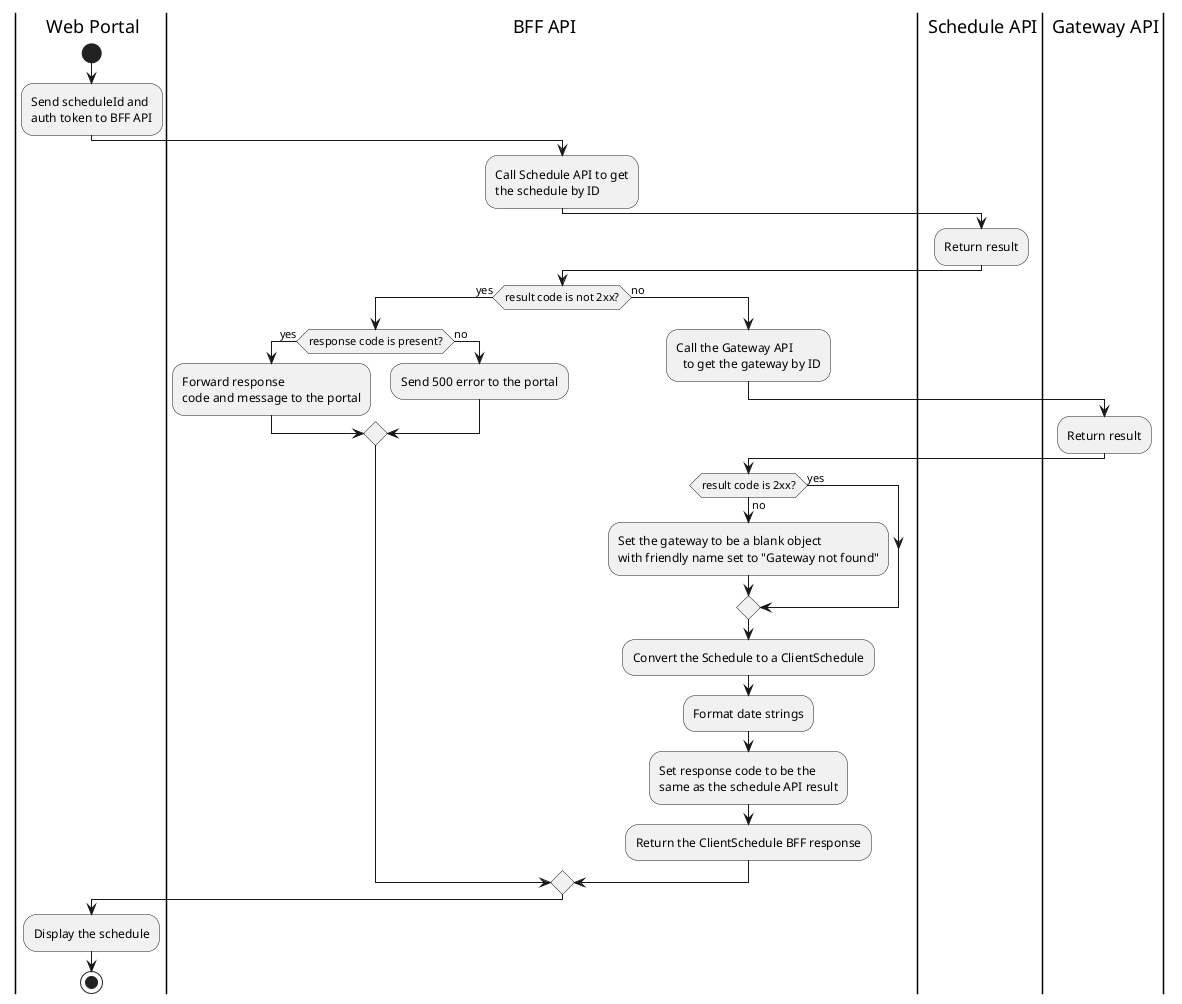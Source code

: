 @startuml Get a schedule by ID using the BFF API;
|WP| Web Portal
start

:Send scheduleId and
auth token to BFF API;

|BFF| BFF API
:Call Schedule API to get
the schedule by ID;

|SAPI| Schedule API
:Return result;

|BFF| BFF API
if (result code is not 2xx?) is (yes) then
    if (response code is present?) is (yes) then
        :Forward response
        code and message to the portal;
      else (no)
        :Send 500 error to the portal;
      endif


else (no)
  :Call the Gateway API
    to get the gateway by ID;
    |GAPI| Gateway API
    :Return result;

    |BFF| BFF API
    if (result code is 2xx?) is (yes) then
    else (no)
      :Set the gateway to be a blank object
      with friendly name set to "Gateway not found";
    endif

    |BFF| BFF API
    :Convert the Schedule to a ClientSchedule;
    :Format date strings;
    :Set response code to be the
    same as the schedule API result;
    :Return the ClientSchedule BFF response;


endif

|WP| Web Portal
:Display the schedule;





stop
@enduml
